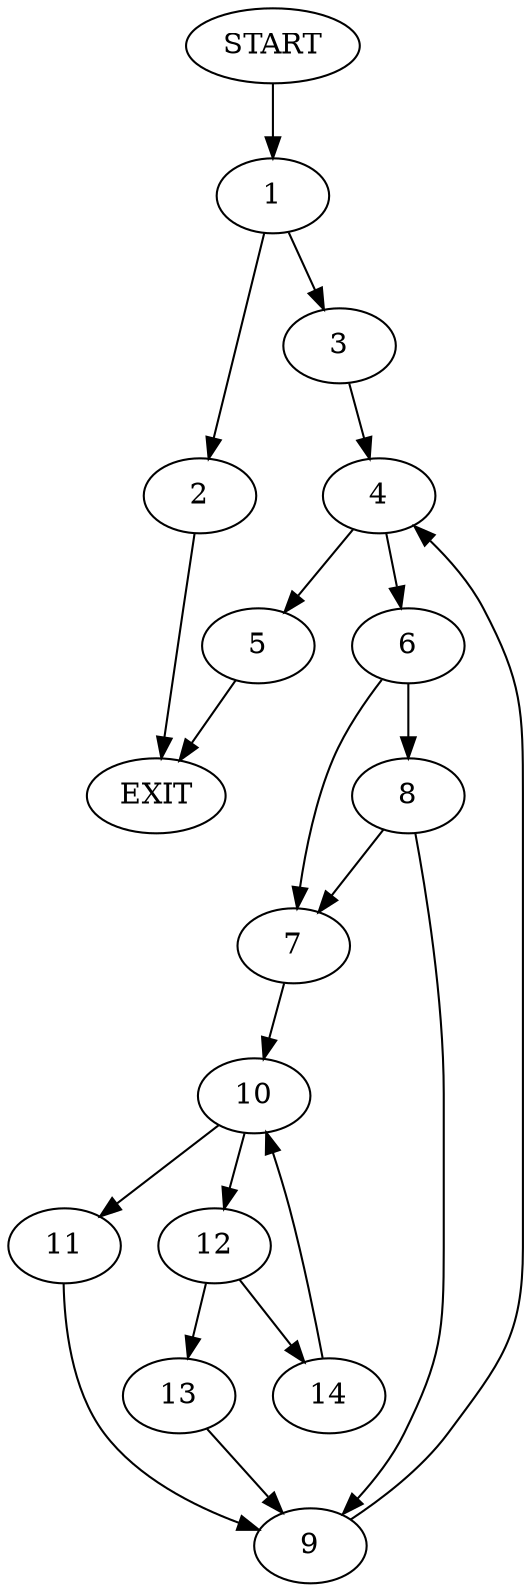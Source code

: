 digraph {
0 [label="START"]
15 [label="EXIT"]
0 -> 1
1 -> 2
1 -> 3
2 -> 15
3 -> 4
4 -> 5
4 -> 6
6 -> 7
6 -> 8
5 -> 15
8 -> 7
8 -> 9
7 -> 10
9 -> 4
10 -> 11
10 -> 12
12 -> 13
12 -> 14
11 -> 9
13 -> 9
14 -> 10
}
